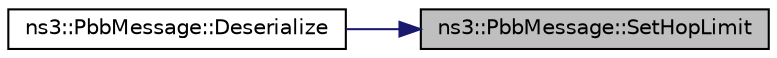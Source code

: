 digraph "ns3::PbbMessage::SetHopLimit"
{
 // LATEX_PDF_SIZE
  edge [fontname="Helvetica",fontsize="10",labelfontname="Helvetica",labelfontsize="10"];
  node [fontname="Helvetica",fontsize="10",shape=record];
  rankdir="RL";
  Node1 [label="ns3::PbbMessage::SetHopLimit",height=0.2,width=0.4,color="black", fillcolor="grey75", style="filled", fontcolor="black",tooltip="Sets the maximum number of hops this message should travel."];
  Node1 -> Node2 [dir="back",color="midnightblue",fontsize="10",style="solid",fontname="Helvetica"];
  Node2 [label="ns3::PbbMessage::Deserialize",height=0.2,width=0.4,color="black", fillcolor="white", style="filled",URL="$classns3_1_1_pbb_message.html#a3944565e6d2d90e063fcc30287e941d8",tooltip="Deserializes a message from the specified buffer."];
}
